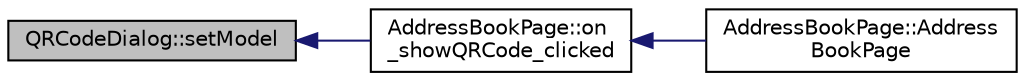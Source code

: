 digraph "QRCodeDialog::setModel"
{
  edge [fontname="Helvetica",fontsize="10",labelfontname="Helvetica",labelfontsize="10"];
  node [fontname="Helvetica",fontsize="10",shape=record];
  rankdir="LR";
  Node74 [label="QRCodeDialog::setModel",height=0.2,width=0.4,color="black", fillcolor="grey75", style="filled", fontcolor="black"];
  Node74 -> Node75 [dir="back",color="midnightblue",fontsize="10",style="solid",fontname="Helvetica"];
  Node75 [label="AddressBookPage::on\l_showQRCode_clicked",height=0.2,width=0.4,color="black", fillcolor="white", style="filled",URL="$d3/d4a/class_address_book_page.html#a597d261d7ba450b3bf1166ccc045f0a7"];
  Node75 -> Node76 [dir="back",color="midnightblue",fontsize="10",style="solid",fontname="Helvetica"];
  Node76 [label="AddressBookPage::Address\lBookPage",height=0.2,width=0.4,color="black", fillcolor="white", style="filled",URL="$d3/d4a/class_address_book_page.html#ad53c82a9181ae7627c06b9c49971ec52"];
}
